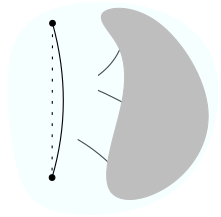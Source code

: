 <?xml version="1.0"?>
<!DOCTYPE ipe SYSTEM "ipe.dtd">
<ipe version="70218" creator="Ipe 7.2.30">
<info created="D:20250603080841" modified="D:20250603082652"/>
<ipestyle name="basic">
<symbol name="arrow/arc(spx)">
<path stroke="sym-stroke" fill="sym-stroke" pen="sym-pen">
0 0 m
-1 0.333 l
-1 -0.333 l
h
</path>
</symbol>
<symbol name="arrow/farc(spx)">
<path stroke="sym-stroke" fill="white" pen="sym-pen">
0 0 m
-1 0.333 l
-1 -0.333 l
h
</path>
</symbol>
<symbol name="arrow/ptarc(spx)">
<path stroke="sym-stroke" fill="sym-stroke" pen="sym-pen">
0 0 m
-1 0.333 l
-0.8 0 l
-1 -0.333 l
h
</path>
</symbol>
<symbol name="arrow/fptarc(spx)">
<path stroke="sym-stroke" fill="white" pen="sym-pen">
0 0 m
-1 0.333 l
-0.8 0 l
-1 -0.333 l
h
</path>
</symbol>
<symbol name="mark/circle(sx)" transformations="translations">
<path fill="sym-stroke">
0.6 0 0 0.6 0 0 e
0.4 0 0 0.4 0 0 e
</path>
</symbol>
<symbol name="mark/disk(sx)" transformations="translations">
<path fill="sym-stroke">
0.6 0 0 0.6 0 0 e
</path>
</symbol>
<symbol name="mark/fdisk(sfx)" transformations="translations">
<group>
<path fill="sym-fill">
0.5 0 0 0.5 0 0 e
</path>
<path fill="sym-stroke" fillrule="eofill">
0.6 0 0 0.6 0 0 e
0.4 0 0 0.4 0 0 e
</path>
</group>
</symbol>
<symbol name="mark/box(sx)" transformations="translations">
<path fill="sym-stroke" fillrule="eofill">
-0.6 -0.6 m
0.6 -0.6 l
0.6 0.6 l
-0.6 0.6 l
h
-0.4 -0.4 m
0.4 -0.4 l
0.4 0.4 l
-0.4 0.4 l
h
</path>
</symbol>
<symbol name="mark/square(sx)" transformations="translations">
<path fill="sym-stroke">
-0.6 -0.6 m
0.6 -0.6 l
0.6 0.6 l
-0.6 0.6 l
h
</path>
</symbol>
<symbol name="mark/fsquare(sfx)" transformations="translations">
<group>
<path fill="sym-fill">
-0.5 -0.5 m
0.5 -0.5 l
0.5 0.5 l
-0.5 0.5 l
h
</path>
<path fill="sym-stroke" fillrule="eofill">
-0.6 -0.6 m
0.6 -0.6 l
0.6 0.6 l
-0.6 0.6 l
h
-0.4 -0.4 m
0.4 -0.4 l
0.4 0.4 l
-0.4 0.4 l
h
</path>
</group>
</symbol>
<symbol name="mark/cross(sx)" transformations="translations">
<group>
<path fill="sym-stroke">
-0.43 -0.57 m
0.57 0.43 l
0.43 0.57 l
-0.57 -0.43 l
h
</path>
<path fill="sym-stroke">
-0.43 0.57 m
0.57 -0.43 l
0.43 -0.57 l
-0.57 0.43 l
h
</path>
</group>
</symbol>
<symbol name="arrow/fnormal(spx)">
<path stroke="sym-stroke" fill="white" pen="sym-pen">
0 0 m
-1 0.333 l
-1 -0.333 l
h
</path>
</symbol>
<symbol name="arrow/pointed(spx)">
<path stroke="sym-stroke" fill="sym-stroke" pen="sym-pen">
0 0 m
-1 0.333 l
-0.8 0 l
-1 -0.333 l
h
</path>
</symbol>
<symbol name="arrow/fpointed(spx)">
<path stroke="sym-stroke" fill="white" pen="sym-pen">
0 0 m
-1 0.333 l
-0.8 0 l
-1 -0.333 l
h
</path>
</symbol>
<symbol name="arrow/linear(spx)">
<path stroke="sym-stroke" pen="sym-pen">
-1 0.333 m
0 0 l
-1 -0.333 l
</path>
</symbol>
<symbol name="arrow/fdouble(spx)">
<path stroke="sym-stroke" fill="white" pen="sym-pen">
0 0 m
-1 0.333 l
-1 -0.333 l
h
-1 0 m
-2 0.333 l
-2 -0.333 l
h
</path>
</symbol>
<symbol name="arrow/double(spx)">
<path stroke="sym-stroke" fill="sym-stroke" pen="sym-pen">
0 0 m
-1 0.333 l
-1 -0.333 l
h
-1 0 m
-2 0.333 l
-2 -0.333 l
h
</path>
</symbol>
<symbol name="arrow/mid-normal(spx)">
<path stroke="sym-stroke" fill="sym-stroke" pen="sym-pen">
0.5 0 m
-0.5 0.333 l
-0.5 -0.333 l
h
</path>
</symbol>
<symbol name="arrow/mid-fnormal(spx)">
<path stroke="sym-stroke" fill="white" pen="sym-pen">
0.5 0 m
-0.5 0.333 l
-0.5 -0.333 l
h
</path>
</symbol>
<symbol name="arrow/mid-pointed(spx)">
<path stroke="sym-stroke" fill="sym-stroke" pen="sym-pen">
0.5 0 m
-0.5 0.333 l
-0.3 0 l
-0.5 -0.333 l
h
</path>
</symbol>
<symbol name="arrow/mid-fpointed(spx)">
<path stroke="sym-stroke" fill="white" pen="sym-pen">
0.5 0 m
-0.5 0.333 l
-0.3 0 l
-0.5 -0.333 l
h
</path>
</symbol>
<symbol name="arrow/mid-double(spx)">
<path stroke="sym-stroke" fill="sym-stroke" pen="sym-pen">
1 0 m
0 0.333 l
0 -0.333 l
h
0 0 m
-1 0.333 l
-1 -0.333 l
h
</path>
</symbol>
<symbol name="arrow/mid-fdouble(spx)">
<path stroke="sym-stroke" fill="white" pen="sym-pen">
1 0 m
0 0.333 l
0 -0.333 l
h
0 0 m
-1 0.333 l
-1 -0.333 l
h
</path>
</symbol>
<anglesize name="22.5 deg" value="22.5"/>
<anglesize name="30 deg" value="30"/>
<anglesize name="45 deg" value="45"/>
<anglesize name="60 deg" value="60"/>
<anglesize name="90 deg" value="90"/>
<arrowsize name="large" value="10"/>
<arrowsize name="small" value="5"/>
<arrowsize name="tiny" value="3"/>
<color name="blue" value="0 0 1"/>
<color name="brown" value="0.647 0.165 0.165"/>
<color name="darkblue" value="0 0 0.545"/>
<color name="darkcyan" value="0 0.545 0.545"/>
<color name="darkgray" value="0.663"/>
<color name="darkgreen" value="0 0.392 0"/>
<color name="darkmagenta" value="0.545 0 0.545"/>
<color name="darkorange" value="1 0.549 0"/>
<color name="darkred" value="0.545 0 0"/>
<color name="gold" value="1 0.843 0"/>
<color name="gray" value="0.745"/>
<color name="green" value="0 1 0"/>
<color name="lightblue" value="0.678 0.847 0.902"/>
<color name="lightcyan" value="0.878 1 1"/>
<color name="lightgray" value="0.827"/>
<color name="lightgreen" value="0.565 0.933 0.565"/>
<color name="lightyellow" value="1 1 0.878"/>
<color name="navy" value="0 0 0.502"/>
<color name="orange" value="1 0.647 0"/>
<color name="pink" value="1 0.753 0.796"/>
<color name="purple" value="0.627 0.125 0.941"/>
<color name="red" value="1 0 0"/>
<color name="seagreen" value="0.18 0.545 0.341"/>
<color name="turquoise" value="0.251 0.878 0.816"/>
<color name="violet" value="0.933 0.51 0.933"/>
<color name="yellow" value="1 1 0"/>
<dashstyle name="dash dot dotted" value="[4 2 1 2 1 2] 0"/>
<dashstyle name="dash dotted" value="[4 2 1 2] 0"/>
<dashstyle name="dashed" value="[4] 0"/>
<dashstyle name="dotted" value="[1 3] 0"/>
<gridsize name="10 pts (~3.5 mm)" value="10"/>
<gridsize name="14 pts (~5 mm)" value="14"/>
<gridsize name="16 pts (~6 mm)" value="16"/>
<gridsize name="20 pts (~7 mm)" value="20"/>
<gridsize name="28 pts (~10 mm)" value="28"/>
<gridsize name="32 pts (~12 mm)" value="32"/>
<gridsize name="4 pts" value="4"/>
<gridsize name="56 pts (~20 mm)" value="56"/>
<gridsize name="8 pts (~3 mm)" value="8"/>
<opacity name="10%" value="0.1"/>
<opacity name="30%" value="0.3"/>
<opacity name="50%" value="0.5"/>
<opacity name="75%" value="0.75"/>
<pen name="fat" value="1.2"/>
<pen name="heavier" value="0.8"/>
<pen name="ultrafat" value="2"/>
<symbolsize name="large" value="5"/>
<symbolsize name="small" value="2"/>
<symbolsize name="tiny" value="1.1"/>
<textsize name="Huge" value="\Huge"/>
<textsize name="LARGE" value="\LARGE"/>
<textsize name="Large" value="\Large"/>
<textsize name="footnote" value="\footnotesize"/>
<textsize name="huge" value="\huge"/>
<textsize name="large" value="\large"/>
<textsize name="script" value="\scriptsize"/>
<textsize name="small" value="\small"/>
<textsize name="tiny" value="\tiny"/>
<textstyle name="center" begin="\begin{center}" end="\end{center}"/>
<textstyle name="item" begin="\begin{itemize}\item{}" end="\end{itemize}"/>
<textstyle name="itemize" begin="\begin{itemize}" end="\end{itemize}"/>
<tiling name="falling" angle="-60" step="4" width="1"/>
<tiling name="rising" angle="30" step="4" width="1"/>
</ipestyle>
<page>
<layer name="alpha"/>
<layer name="beta"/>
<layer name="none"/>
<layer name="gamma"/>
<layer name="delta"/>
<layer name="epsilon"/>
<layer name="zeta"/>
<layer name="eta"/>
<layer name="theta"/>
<view layers="alpha beta gamma" active="alpha"/>
<view layers="alpha beta theta" active="alpha"/>
<view layers="alpha delta zeta theta" active="zeta"/>
<view layers="alpha delta epsilon theta" active="epsilon"/>
<view layers="alpha delta epsilon eta theta" active="eta"/>
<path layer="alpha" stroke="black">
138.367 67.4418 m
120.38 88.3066
96.4794 89.0696 c
</path>
<path layer="epsilon" fill="lightyellow">
97.8142 66.8836
134.668 79.6673
164.078 92.4362
161.352 80.7971
152.861 69.1935
122.613 55.7255 u
</path>
<path layer="alpha" stroke="black">
138.378 121.897 m
135.973 98.5558
96.0116 95.6401 c
</path>
<path layer="epsilon" fill="pink">
103.78 121.426
119.403 133.179
158.778 126.647
168.345 63.2594
128.423 108.72 u
</path>
<path layer="none" stroke="black">
32 0 0 32 128 96 e
</path>
<path layer="alpha" stroke="black">
157.397 83.3568 m
110.379 114.409
95.9276 101.617 c
</path>
<path layer="gamma" stroke="white" fill="white">
99.5357 115.946
119.742 121.876
133.75 103.854
116.127 69.6033
97.818 79.2425
91.64 94.7335 u
</path>
<path layer="alpha" fill="lightcyan" opacity="30%" stroke-opacity="opaque">
93.4042 112.95
106.255 131.028
148.307 133.609
178.804 111.851
164.155 55.8412
108.391 52.5186
98.3774 67.473 u
</path>
<path layer="theta" matrix="1 0 0 1 46.5974 9.1777" stroke="black" fill="black">
0.7 0 0 0.7 49.3302 92.4394 e
</path>
<path matrix="1 0 0 1 46.6814 3.20066" stroke="black" fill="black">
0.7 0 0 0.7 49.3302 92.4394 e
</path>
<path matrix="1 0 0 1 47.1492 -3.3698" stroke="black" fill="black">
0.7 0 0 0.7 49.3302 92.4394 e
</path>
<path layer="beta" stroke="gray" fill="gray">
135.814 117.76
124.274 129.365
150.43 130.973
175.801 90.4816
155.334 60.9273
125.782 57.1701
137.876 93.9537
138.624 107.941 u
</path>
<path layer="zeta" stroke="gray" fill="gray">
125.465 122.932
118.29 122.188
112.193 133.536
169.358 122.287
166.585 71.7575
145.448 112.955 u
</path>
<path stroke="gray" fill="gray">
111.102 67.8294
138.367 67.4418
155.125 85.3289
166.805 77.5551
150.458 63.2514
118.345 59.9939 u
</path>
<path matrix="1 0 0 1 86.5461 -22.2335" stroke="black" fill="black">
0.7 0 0 0.7 49.3302 92.4394 e
</path>
<path matrix="1 0 0 1 87.9168 23.5614" stroke="black" fill="black">
0.7 0 0 0.7 49.3302 92.4394 e
</path>
<path layer="epsilon" matrix="1 0 0 1 69.7693 20.6209" stroke="black" fill="black">
0.7 0 0 0.7 49.3302 92.4394 e
</path>
<path matrix="1 0 0 1 88.0686 -11.2264" stroke="black" fill="black">
0.7 0 0 0.7 49.3302 92.4394 e
</path>
<path matrix="1 0 0 1 84.9414 7.73509" stroke="black" fill="black">
0.7 0 0 0.7 49.3302 92.4394 e
</path>
<path stroke="black">
119.099 113.06 m
114.505 91.3845
137.399 81.213 c
</path>
<path stroke="black">
134.272 100.174 m
122.507 92.4008
112.031 68.2695 c
</path>
<path matrix="1 0 0 1 78.5358 -14.8977" stroke="black" fill="black">
0.7 0 0 0.7 49.3302 92.4394 e
</path>
<path matrix="1 0 0 1 79.5526 12.7902" stroke="black" fill="black">
0.7 0 0 0.7 49.3302 92.4394 e
</path>
<path layer="delta" stroke="black" fill="lightyellow" dash="dotted">
112.031 68.2694 m
157.397 83.3567 l
</path>
<path stroke="black" fill="lightyellow" dash="dotted">
157.397 83.3567 m
112.189 123.821 l
</path>
<path matrix="1 0 0 1 108.066 -9.08265" stroke="black" fill="black">
0.7 0 0 0.7 49.3302 92.4394 e
</path>
<path layer="alpha" matrix="1 0 0 1 62.859 31.3818" stroke="black" fill="black">
1.02737 0 0 1.02737 49.3302 92.4394 e
</path>
<path stroke="black" fill="black" dash="dotted">
112.189 123.821 m
112.031 68.2694 l
</path>
<path stroke="black">
112.189 123.821 m
120.05 95.4499
112.031 68.2694 c
</path>
<path matrix="1 0 0 1 62.7007 -24.17" stroke="black" fill="black">
1.02737 0 0 1.02737 49.3302 92.4394 e
</path>
<use layer="eta" name="mark/box(sx)" pos="115.74 104.2" size="normal" stroke="red"/>
<use name="mark/box(sx)" pos="118.461 103.465" size="normal" stroke="red"/>
<use name="mark/box(sx)" pos="119.047 100.058" size="normal" stroke="red"/>
<use name="mark/box(sx)" pos="116.034 99.0499" size="normal" stroke="red"/>
<use name="mark/box(sx)" pos="115.44 84.9141" size="normal" stroke="red"/>
<use name="mark/box(sx)" pos="119.431 83.0042" size="normal" stroke="red"/>
<use name="mark/box(sx)" pos="124.252 90.279" size="normal" stroke="red"/>
<use name="mark/box(sx)" pos="131.681 98.2508" size="normal" stroke="red"/>
<use name="mark/box(sx)" pos="123.274 101.846" size="normal" stroke="red"/>
</page>
</ipe>

